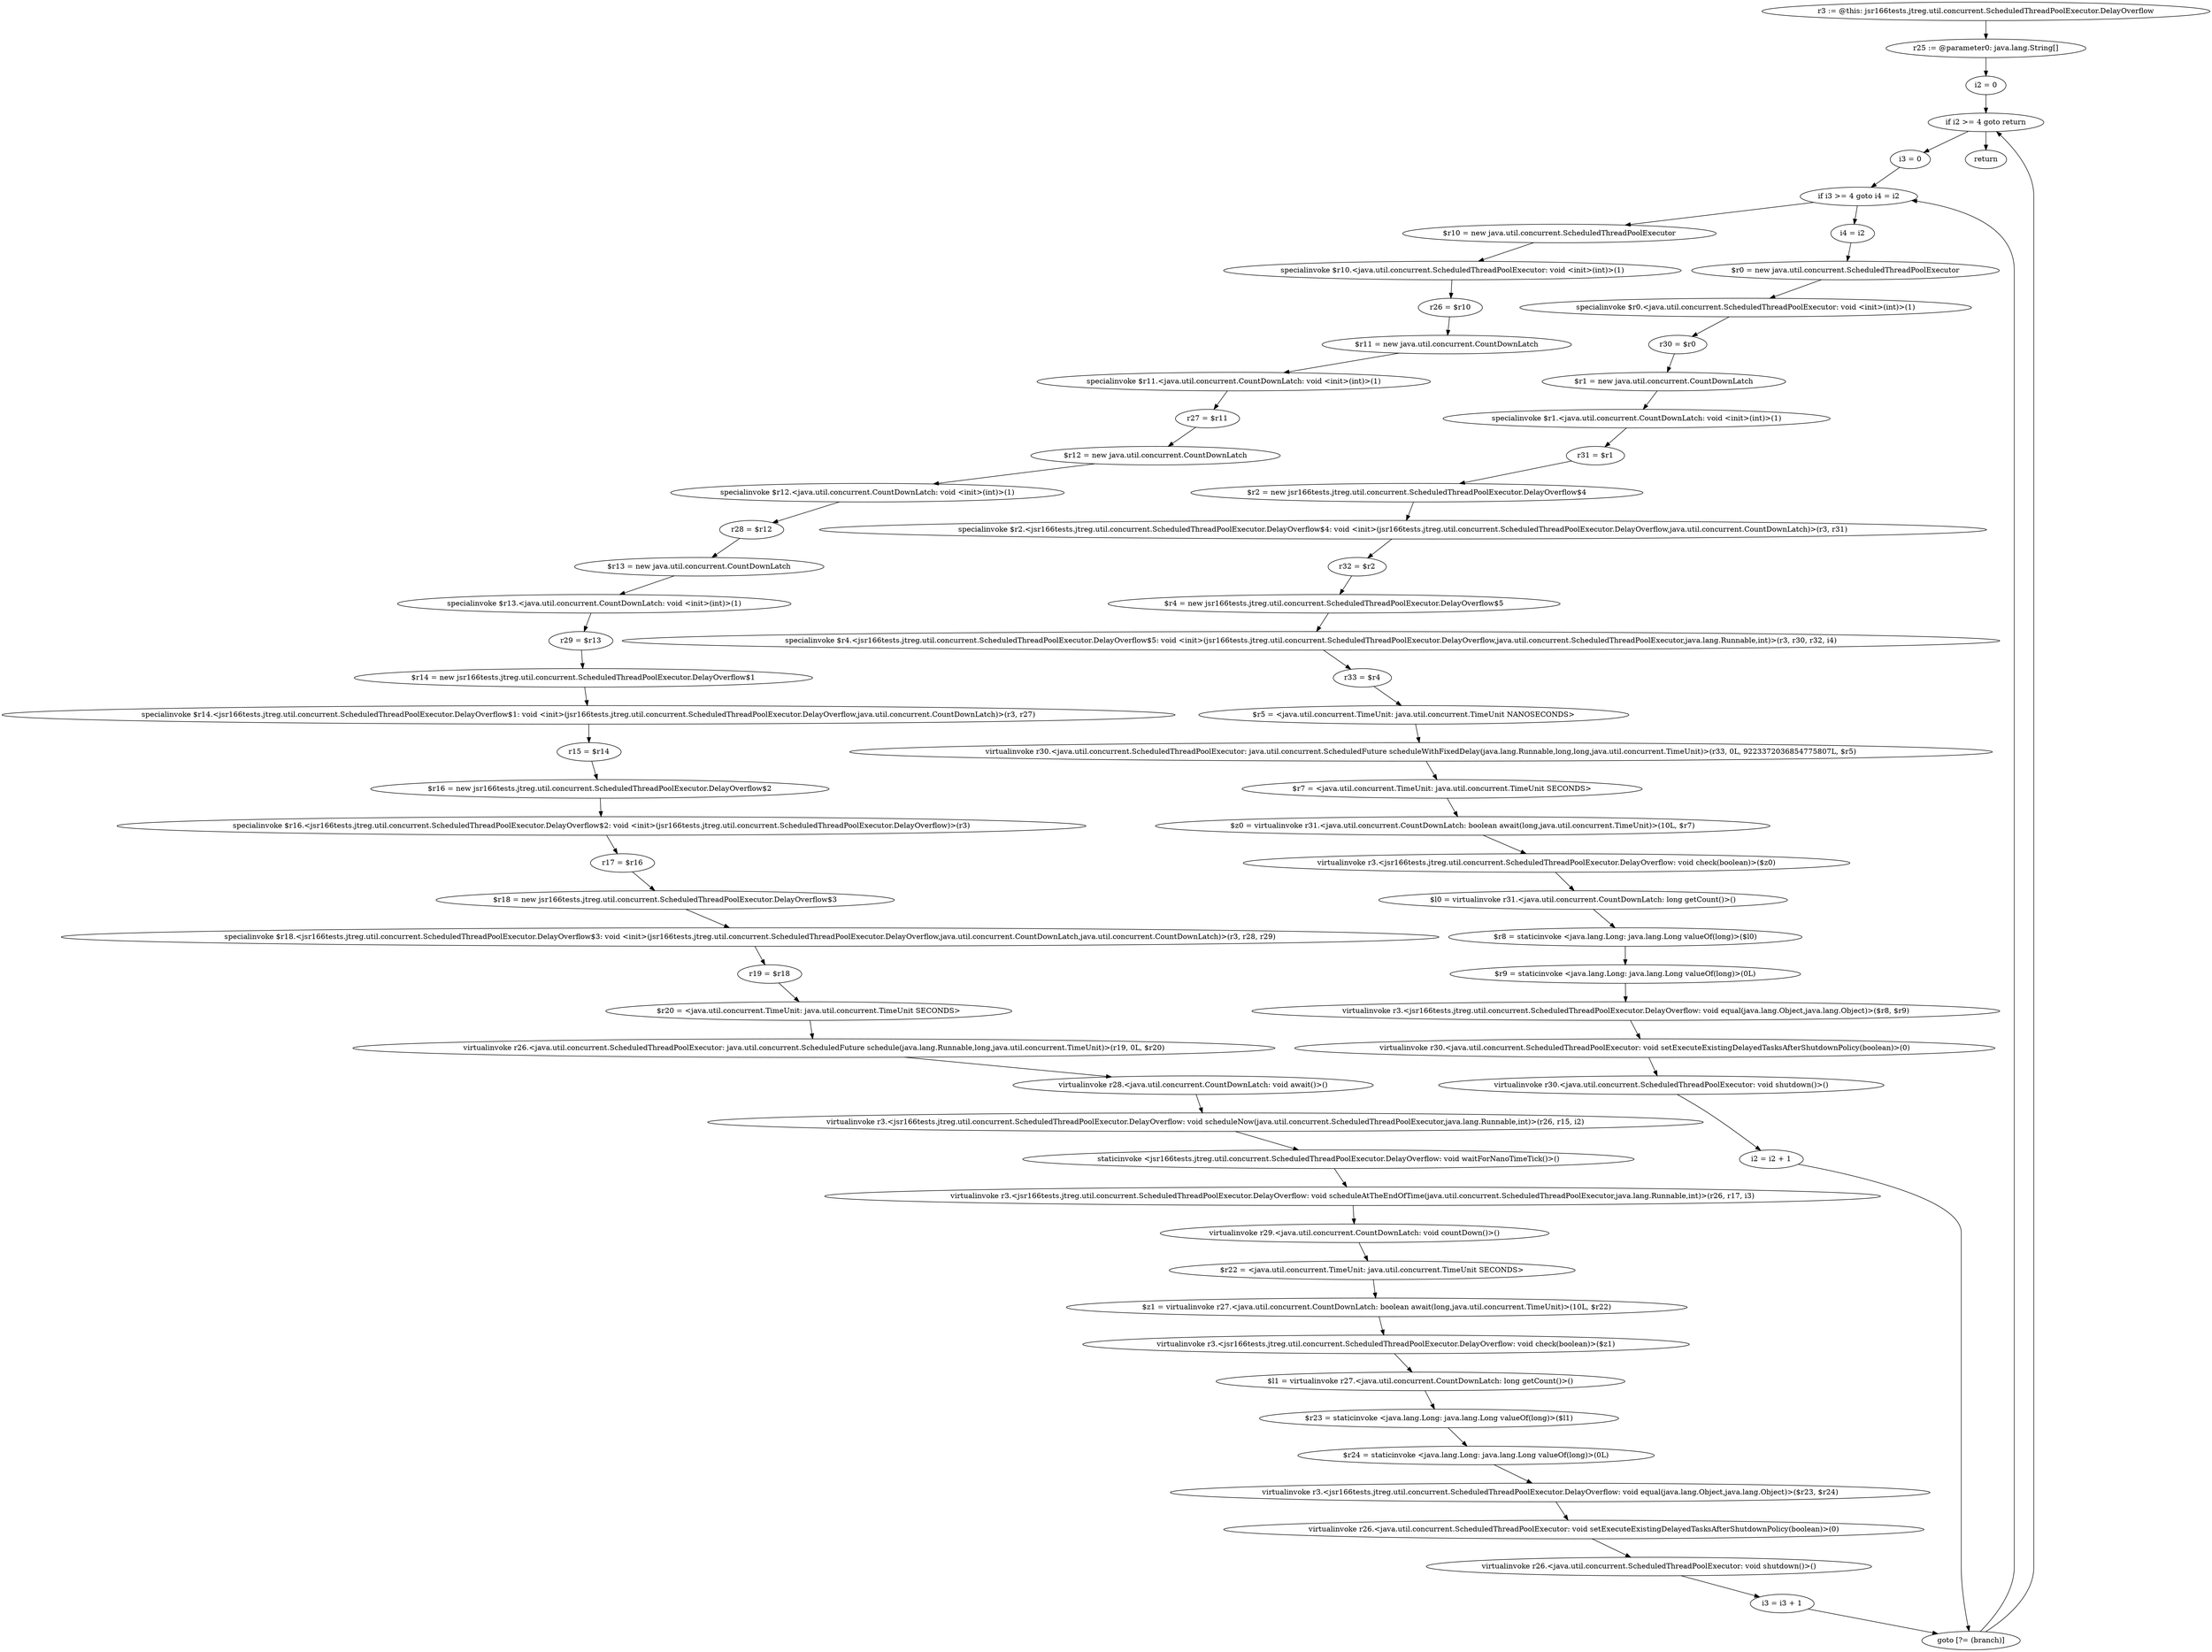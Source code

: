 digraph "unitGraph" {
    "r3 := @this: jsr166tests.jtreg.util.concurrent.ScheduledThreadPoolExecutor.DelayOverflow"
    "r25 := @parameter0: java.lang.String[]"
    "i2 = 0"
    "if i2 >= 4 goto return"
    "i3 = 0"
    "if i3 >= 4 goto i4 = i2"
    "$r10 = new java.util.concurrent.ScheduledThreadPoolExecutor"
    "specialinvoke $r10.<java.util.concurrent.ScheduledThreadPoolExecutor: void <init>(int)>(1)"
    "r26 = $r10"
    "$r11 = new java.util.concurrent.CountDownLatch"
    "specialinvoke $r11.<java.util.concurrent.CountDownLatch: void <init>(int)>(1)"
    "r27 = $r11"
    "$r12 = new java.util.concurrent.CountDownLatch"
    "specialinvoke $r12.<java.util.concurrent.CountDownLatch: void <init>(int)>(1)"
    "r28 = $r12"
    "$r13 = new java.util.concurrent.CountDownLatch"
    "specialinvoke $r13.<java.util.concurrent.CountDownLatch: void <init>(int)>(1)"
    "r29 = $r13"
    "$r14 = new jsr166tests.jtreg.util.concurrent.ScheduledThreadPoolExecutor.DelayOverflow$1"
    "specialinvoke $r14.<jsr166tests.jtreg.util.concurrent.ScheduledThreadPoolExecutor.DelayOverflow$1: void <init>(jsr166tests.jtreg.util.concurrent.ScheduledThreadPoolExecutor.DelayOverflow,java.util.concurrent.CountDownLatch)>(r3, r27)"
    "r15 = $r14"
    "$r16 = new jsr166tests.jtreg.util.concurrent.ScheduledThreadPoolExecutor.DelayOverflow$2"
    "specialinvoke $r16.<jsr166tests.jtreg.util.concurrent.ScheduledThreadPoolExecutor.DelayOverflow$2: void <init>(jsr166tests.jtreg.util.concurrent.ScheduledThreadPoolExecutor.DelayOverflow)>(r3)"
    "r17 = $r16"
    "$r18 = new jsr166tests.jtreg.util.concurrent.ScheduledThreadPoolExecutor.DelayOverflow$3"
    "specialinvoke $r18.<jsr166tests.jtreg.util.concurrent.ScheduledThreadPoolExecutor.DelayOverflow$3: void <init>(jsr166tests.jtreg.util.concurrent.ScheduledThreadPoolExecutor.DelayOverflow,java.util.concurrent.CountDownLatch,java.util.concurrent.CountDownLatch)>(r3, r28, r29)"
    "r19 = $r18"
    "$r20 = <java.util.concurrent.TimeUnit: java.util.concurrent.TimeUnit SECONDS>"
    "virtualinvoke r26.<java.util.concurrent.ScheduledThreadPoolExecutor: java.util.concurrent.ScheduledFuture schedule(java.lang.Runnable,long,java.util.concurrent.TimeUnit)>(r19, 0L, $r20)"
    "virtualinvoke r28.<java.util.concurrent.CountDownLatch: void await()>()"
    "virtualinvoke r3.<jsr166tests.jtreg.util.concurrent.ScheduledThreadPoolExecutor.DelayOverflow: void scheduleNow(java.util.concurrent.ScheduledThreadPoolExecutor,java.lang.Runnable,int)>(r26, r15, i2)"
    "staticinvoke <jsr166tests.jtreg.util.concurrent.ScheduledThreadPoolExecutor.DelayOverflow: void waitForNanoTimeTick()>()"
    "virtualinvoke r3.<jsr166tests.jtreg.util.concurrent.ScheduledThreadPoolExecutor.DelayOverflow: void scheduleAtTheEndOfTime(java.util.concurrent.ScheduledThreadPoolExecutor,java.lang.Runnable,int)>(r26, r17, i3)"
    "virtualinvoke r29.<java.util.concurrent.CountDownLatch: void countDown()>()"
    "$r22 = <java.util.concurrent.TimeUnit: java.util.concurrent.TimeUnit SECONDS>"
    "$z1 = virtualinvoke r27.<java.util.concurrent.CountDownLatch: boolean await(long,java.util.concurrent.TimeUnit)>(10L, $r22)"
    "virtualinvoke r3.<jsr166tests.jtreg.util.concurrent.ScheduledThreadPoolExecutor.DelayOverflow: void check(boolean)>($z1)"
    "$l1 = virtualinvoke r27.<java.util.concurrent.CountDownLatch: long getCount()>()"
    "$r23 = staticinvoke <java.lang.Long: java.lang.Long valueOf(long)>($l1)"
    "$r24 = staticinvoke <java.lang.Long: java.lang.Long valueOf(long)>(0L)"
    "virtualinvoke r3.<jsr166tests.jtreg.util.concurrent.ScheduledThreadPoolExecutor.DelayOverflow: void equal(java.lang.Object,java.lang.Object)>($r23, $r24)"
    "virtualinvoke r26.<java.util.concurrent.ScheduledThreadPoolExecutor: void setExecuteExistingDelayedTasksAfterShutdownPolicy(boolean)>(0)"
    "virtualinvoke r26.<java.util.concurrent.ScheduledThreadPoolExecutor: void shutdown()>()"
    "i3 = i3 + 1"
    "goto [?= (branch)]"
    "i4 = i2"
    "$r0 = new java.util.concurrent.ScheduledThreadPoolExecutor"
    "specialinvoke $r0.<java.util.concurrent.ScheduledThreadPoolExecutor: void <init>(int)>(1)"
    "r30 = $r0"
    "$r1 = new java.util.concurrent.CountDownLatch"
    "specialinvoke $r1.<java.util.concurrent.CountDownLatch: void <init>(int)>(1)"
    "r31 = $r1"
    "$r2 = new jsr166tests.jtreg.util.concurrent.ScheduledThreadPoolExecutor.DelayOverflow$4"
    "specialinvoke $r2.<jsr166tests.jtreg.util.concurrent.ScheduledThreadPoolExecutor.DelayOverflow$4: void <init>(jsr166tests.jtreg.util.concurrent.ScheduledThreadPoolExecutor.DelayOverflow,java.util.concurrent.CountDownLatch)>(r3, r31)"
    "r32 = $r2"
    "$r4 = new jsr166tests.jtreg.util.concurrent.ScheduledThreadPoolExecutor.DelayOverflow$5"
    "specialinvoke $r4.<jsr166tests.jtreg.util.concurrent.ScheduledThreadPoolExecutor.DelayOverflow$5: void <init>(jsr166tests.jtreg.util.concurrent.ScheduledThreadPoolExecutor.DelayOverflow,java.util.concurrent.ScheduledThreadPoolExecutor,java.lang.Runnable,int)>(r3, r30, r32, i4)"
    "r33 = $r4"
    "$r5 = <java.util.concurrent.TimeUnit: java.util.concurrent.TimeUnit NANOSECONDS>"
    "virtualinvoke r30.<java.util.concurrent.ScheduledThreadPoolExecutor: java.util.concurrent.ScheduledFuture scheduleWithFixedDelay(java.lang.Runnable,long,long,java.util.concurrent.TimeUnit)>(r33, 0L, 9223372036854775807L, $r5)"
    "$r7 = <java.util.concurrent.TimeUnit: java.util.concurrent.TimeUnit SECONDS>"
    "$z0 = virtualinvoke r31.<java.util.concurrent.CountDownLatch: boolean await(long,java.util.concurrent.TimeUnit)>(10L, $r7)"
    "virtualinvoke r3.<jsr166tests.jtreg.util.concurrent.ScheduledThreadPoolExecutor.DelayOverflow: void check(boolean)>($z0)"
    "$l0 = virtualinvoke r31.<java.util.concurrent.CountDownLatch: long getCount()>()"
    "$r8 = staticinvoke <java.lang.Long: java.lang.Long valueOf(long)>($l0)"
    "$r9 = staticinvoke <java.lang.Long: java.lang.Long valueOf(long)>(0L)"
    "virtualinvoke r3.<jsr166tests.jtreg.util.concurrent.ScheduledThreadPoolExecutor.DelayOverflow: void equal(java.lang.Object,java.lang.Object)>($r8, $r9)"
    "virtualinvoke r30.<java.util.concurrent.ScheduledThreadPoolExecutor: void setExecuteExistingDelayedTasksAfterShutdownPolicy(boolean)>(0)"
    "virtualinvoke r30.<java.util.concurrent.ScheduledThreadPoolExecutor: void shutdown()>()"
    "i2 = i2 + 1"
    "return"
    "r3 := @this: jsr166tests.jtreg.util.concurrent.ScheduledThreadPoolExecutor.DelayOverflow"->"r25 := @parameter0: java.lang.String[]";
    "r25 := @parameter0: java.lang.String[]"->"i2 = 0";
    "i2 = 0"->"if i2 >= 4 goto return";
    "if i2 >= 4 goto return"->"i3 = 0";
    "if i2 >= 4 goto return"->"return";
    "i3 = 0"->"if i3 >= 4 goto i4 = i2";
    "if i3 >= 4 goto i4 = i2"->"$r10 = new java.util.concurrent.ScheduledThreadPoolExecutor";
    "if i3 >= 4 goto i4 = i2"->"i4 = i2";
    "$r10 = new java.util.concurrent.ScheduledThreadPoolExecutor"->"specialinvoke $r10.<java.util.concurrent.ScheduledThreadPoolExecutor: void <init>(int)>(1)";
    "specialinvoke $r10.<java.util.concurrent.ScheduledThreadPoolExecutor: void <init>(int)>(1)"->"r26 = $r10";
    "r26 = $r10"->"$r11 = new java.util.concurrent.CountDownLatch";
    "$r11 = new java.util.concurrent.CountDownLatch"->"specialinvoke $r11.<java.util.concurrent.CountDownLatch: void <init>(int)>(1)";
    "specialinvoke $r11.<java.util.concurrent.CountDownLatch: void <init>(int)>(1)"->"r27 = $r11";
    "r27 = $r11"->"$r12 = new java.util.concurrent.CountDownLatch";
    "$r12 = new java.util.concurrent.CountDownLatch"->"specialinvoke $r12.<java.util.concurrent.CountDownLatch: void <init>(int)>(1)";
    "specialinvoke $r12.<java.util.concurrent.CountDownLatch: void <init>(int)>(1)"->"r28 = $r12";
    "r28 = $r12"->"$r13 = new java.util.concurrent.CountDownLatch";
    "$r13 = new java.util.concurrent.CountDownLatch"->"specialinvoke $r13.<java.util.concurrent.CountDownLatch: void <init>(int)>(1)";
    "specialinvoke $r13.<java.util.concurrent.CountDownLatch: void <init>(int)>(1)"->"r29 = $r13";
    "r29 = $r13"->"$r14 = new jsr166tests.jtreg.util.concurrent.ScheduledThreadPoolExecutor.DelayOverflow$1";
    "$r14 = new jsr166tests.jtreg.util.concurrent.ScheduledThreadPoolExecutor.DelayOverflow$1"->"specialinvoke $r14.<jsr166tests.jtreg.util.concurrent.ScheduledThreadPoolExecutor.DelayOverflow$1: void <init>(jsr166tests.jtreg.util.concurrent.ScheduledThreadPoolExecutor.DelayOverflow,java.util.concurrent.CountDownLatch)>(r3, r27)";
    "specialinvoke $r14.<jsr166tests.jtreg.util.concurrent.ScheduledThreadPoolExecutor.DelayOverflow$1: void <init>(jsr166tests.jtreg.util.concurrent.ScheduledThreadPoolExecutor.DelayOverflow,java.util.concurrent.CountDownLatch)>(r3, r27)"->"r15 = $r14";
    "r15 = $r14"->"$r16 = new jsr166tests.jtreg.util.concurrent.ScheduledThreadPoolExecutor.DelayOverflow$2";
    "$r16 = new jsr166tests.jtreg.util.concurrent.ScheduledThreadPoolExecutor.DelayOverflow$2"->"specialinvoke $r16.<jsr166tests.jtreg.util.concurrent.ScheduledThreadPoolExecutor.DelayOverflow$2: void <init>(jsr166tests.jtreg.util.concurrent.ScheduledThreadPoolExecutor.DelayOverflow)>(r3)";
    "specialinvoke $r16.<jsr166tests.jtreg.util.concurrent.ScheduledThreadPoolExecutor.DelayOverflow$2: void <init>(jsr166tests.jtreg.util.concurrent.ScheduledThreadPoolExecutor.DelayOverflow)>(r3)"->"r17 = $r16";
    "r17 = $r16"->"$r18 = new jsr166tests.jtreg.util.concurrent.ScheduledThreadPoolExecutor.DelayOverflow$3";
    "$r18 = new jsr166tests.jtreg.util.concurrent.ScheduledThreadPoolExecutor.DelayOverflow$3"->"specialinvoke $r18.<jsr166tests.jtreg.util.concurrent.ScheduledThreadPoolExecutor.DelayOverflow$3: void <init>(jsr166tests.jtreg.util.concurrent.ScheduledThreadPoolExecutor.DelayOverflow,java.util.concurrent.CountDownLatch,java.util.concurrent.CountDownLatch)>(r3, r28, r29)";
    "specialinvoke $r18.<jsr166tests.jtreg.util.concurrent.ScheduledThreadPoolExecutor.DelayOverflow$3: void <init>(jsr166tests.jtreg.util.concurrent.ScheduledThreadPoolExecutor.DelayOverflow,java.util.concurrent.CountDownLatch,java.util.concurrent.CountDownLatch)>(r3, r28, r29)"->"r19 = $r18";
    "r19 = $r18"->"$r20 = <java.util.concurrent.TimeUnit: java.util.concurrent.TimeUnit SECONDS>";
    "$r20 = <java.util.concurrent.TimeUnit: java.util.concurrent.TimeUnit SECONDS>"->"virtualinvoke r26.<java.util.concurrent.ScheduledThreadPoolExecutor: java.util.concurrent.ScheduledFuture schedule(java.lang.Runnable,long,java.util.concurrent.TimeUnit)>(r19, 0L, $r20)";
    "virtualinvoke r26.<java.util.concurrent.ScheduledThreadPoolExecutor: java.util.concurrent.ScheduledFuture schedule(java.lang.Runnable,long,java.util.concurrent.TimeUnit)>(r19, 0L, $r20)"->"virtualinvoke r28.<java.util.concurrent.CountDownLatch: void await()>()";
    "virtualinvoke r28.<java.util.concurrent.CountDownLatch: void await()>()"->"virtualinvoke r3.<jsr166tests.jtreg.util.concurrent.ScheduledThreadPoolExecutor.DelayOverflow: void scheduleNow(java.util.concurrent.ScheduledThreadPoolExecutor,java.lang.Runnable,int)>(r26, r15, i2)";
    "virtualinvoke r3.<jsr166tests.jtreg.util.concurrent.ScheduledThreadPoolExecutor.DelayOverflow: void scheduleNow(java.util.concurrent.ScheduledThreadPoolExecutor,java.lang.Runnable,int)>(r26, r15, i2)"->"staticinvoke <jsr166tests.jtreg.util.concurrent.ScheduledThreadPoolExecutor.DelayOverflow: void waitForNanoTimeTick()>()";
    "staticinvoke <jsr166tests.jtreg.util.concurrent.ScheduledThreadPoolExecutor.DelayOverflow: void waitForNanoTimeTick()>()"->"virtualinvoke r3.<jsr166tests.jtreg.util.concurrent.ScheduledThreadPoolExecutor.DelayOverflow: void scheduleAtTheEndOfTime(java.util.concurrent.ScheduledThreadPoolExecutor,java.lang.Runnable,int)>(r26, r17, i3)";
    "virtualinvoke r3.<jsr166tests.jtreg.util.concurrent.ScheduledThreadPoolExecutor.DelayOverflow: void scheduleAtTheEndOfTime(java.util.concurrent.ScheduledThreadPoolExecutor,java.lang.Runnable,int)>(r26, r17, i3)"->"virtualinvoke r29.<java.util.concurrent.CountDownLatch: void countDown()>()";
    "virtualinvoke r29.<java.util.concurrent.CountDownLatch: void countDown()>()"->"$r22 = <java.util.concurrent.TimeUnit: java.util.concurrent.TimeUnit SECONDS>";
    "$r22 = <java.util.concurrent.TimeUnit: java.util.concurrent.TimeUnit SECONDS>"->"$z1 = virtualinvoke r27.<java.util.concurrent.CountDownLatch: boolean await(long,java.util.concurrent.TimeUnit)>(10L, $r22)";
    "$z1 = virtualinvoke r27.<java.util.concurrent.CountDownLatch: boolean await(long,java.util.concurrent.TimeUnit)>(10L, $r22)"->"virtualinvoke r3.<jsr166tests.jtreg.util.concurrent.ScheduledThreadPoolExecutor.DelayOverflow: void check(boolean)>($z1)";
    "virtualinvoke r3.<jsr166tests.jtreg.util.concurrent.ScheduledThreadPoolExecutor.DelayOverflow: void check(boolean)>($z1)"->"$l1 = virtualinvoke r27.<java.util.concurrent.CountDownLatch: long getCount()>()";
    "$l1 = virtualinvoke r27.<java.util.concurrent.CountDownLatch: long getCount()>()"->"$r23 = staticinvoke <java.lang.Long: java.lang.Long valueOf(long)>($l1)";
    "$r23 = staticinvoke <java.lang.Long: java.lang.Long valueOf(long)>($l1)"->"$r24 = staticinvoke <java.lang.Long: java.lang.Long valueOf(long)>(0L)";
    "$r24 = staticinvoke <java.lang.Long: java.lang.Long valueOf(long)>(0L)"->"virtualinvoke r3.<jsr166tests.jtreg.util.concurrent.ScheduledThreadPoolExecutor.DelayOverflow: void equal(java.lang.Object,java.lang.Object)>($r23, $r24)";
    "virtualinvoke r3.<jsr166tests.jtreg.util.concurrent.ScheduledThreadPoolExecutor.DelayOverflow: void equal(java.lang.Object,java.lang.Object)>($r23, $r24)"->"virtualinvoke r26.<java.util.concurrent.ScheduledThreadPoolExecutor: void setExecuteExistingDelayedTasksAfterShutdownPolicy(boolean)>(0)";
    "virtualinvoke r26.<java.util.concurrent.ScheduledThreadPoolExecutor: void setExecuteExistingDelayedTasksAfterShutdownPolicy(boolean)>(0)"->"virtualinvoke r26.<java.util.concurrent.ScheduledThreadPoolExecutor: void shutdown()>()";
    "virtualinvoke r26.<java.util.concurrent.ScheduledThreadPoolExecutor: void shutdown()>()"->"i3 = i3 + 1";
    "i3 = i3 + 1"->"goto [?= (branch)]";
    "goto [?= (branch)]"->"if i3 >= 4 goto i4 = i2";
    "i4 = i2"->"$r0 = new java.util.concurrent.ScheduledThreadPoolExecutor";
    "$r0 = new java.util.concurrent.ScheduledThreadPoolExecutor"->"specialinvoke $r0.<java.util.concurrent.ScheduledThreadPoolExecutor: void <init>(int)>(1)";
    "specialinvoke $r0.<java.util.concurrent.ScheduledThreadPoolExecutor: void <init>(int)>(1)"->"r30 = $r0";
    "r30 = $r0"->"$r1 = new java.util.concurrent.CountDownLatch";
    "$r1 = new java.util.concurrent.CountDownLatch"->"specialinvoke $r1.<java.util.concurrent.CountDownLatch: void <init>(int)>(1)";
    "specialinvoke $r1.<java.util.concurrent.CountDownLatch: void <init>(int)>(1)"->"r31 = $r1";
    "r31 = $r1"->"$r2 = new jsr166tests.jtreg.util.concurrent.ScheduledThreadPoolExecutor.DelayOverflow$4";
    "$r2 = new jsr166tests.jtreg.util.concurrent.ScheduledThreadPoolExecutor.DelayOverflow$4"->"specialinvoke $r2.<jsr166tests.jtreg.util.concurrent.ScheduledThreadPoolExecutor.DelayOverflow$4: void <init>(jsr166tests.jtreg.util.concurrent.ScheduledThreadPoolExecutor.DelayOverflow,java.util.concurrent.CountDownLatch)>(r3, r31)";
    "specialinvoke $r2.<jsr166tests.jtreg.util.concurrent.ScheduledThreadPoolExecutor.DelayOverflow$4: void <init>(jsr166tests.jtreg.util.concurrent.ScheduledThreadPoolExecutor.DelayOverflow,java.util.concurrent.CountDownLatch)>(r3, r31)"->"r32 = $r2";
    "r32 = $r2"->"$r4 = new jsr166tests.jtreg.util.concurrent.ScheduledThreadPoolExecutor.DelayOverflow$5";
    "$r4 = new jsr166tests.jtreg.util.concurrent.ScheduledThreadPoolExecutor.DelayOverflow$5"->"specialinvoke $r4.<jsr166tests.jtreg.util.concurrent.ScheduledThreadPoolExecutor.DelayOverflow$5: void <init>(jsr166tests.jtreg.util.concurrent.ScheduledThreadPoolExecutor.DelayOverflow,java.util.concurrent.ScheduledThreadPoolExecutor,java.lang.Runnable,int)>(r3, r30, r32, i4)";
    "specialinvoke $r4.<jsr166tests.jtreg.util.concurrent.ScheduledThreadPoolExecutor.DelayOverflow$5: void <init>(jsr166tests.jtreg.util.concurrent.ScheduledThreadPoolExecutor.DelayOverflow,java.util.concurrent.ScheduledThreadPoolExecutor,java.lang.Runnable,int)>(r3, r30, r32, i4)"->"r33 = $r4";
    "r33 = $r4"->"$r5 = <java.util.concurrent.TimeUnit: java.util.concurrent.TimeUnit NANOSECONDS>";
    "$r5 = <java.util.concurrent.TimeUnit: java.util.concurrent.TimeUnit NANOSECONDS>"->"virtualinvoke r30.<java.util.concurrent.ScheduledThreadPoolExecutor: java.util.concurrent.ScheduledFuture scheduleWithFixedDelay(java.lang.Runnable,long,long,java.util.concurrent.TimeUnit)>(r33, 0L, 9223372036854775807L, $r5)";
    "virtualinvoke r30.<java.util.concurrent.ScheduledThreadPoolExecutor: java.util.concurrent.ScheduledFuture scheduleWithFixedDelay(java.lang.Runnable,long,long,java.util.concurrent.TimeUnit)>(r33, 0L, 9223372036854775807L, $r5)"->"$r7 = <java.util.concurrent.TimeUnit: java.util.concurrent.TimeUnit SECONDS>";
    "$r7 = <java.util.concurrent.TimeUnit: java.util.concurrent.TimeUnit SECONDS>"->"$z0 = virtualinvoke r31.<java.util.concurrent.CountDownLatch: boolean await(long,java.util.concurrent.TimeUnit)>(10L, $r7)";
    "$z0 = virtualinvoke r31.<java.util.concurrent.CountDownLatch: boolean await(long,java.util.concurrent.TimeUnit)>(10L, $r7)"->"virtualinvoke r3.<jsr166tests.jtreg.util.concurrent.ScheduledThreadPoolExecutor.DelayOverflow: void check(boolean)>($z0)";
    "virtualinvoke r3.<jsr166tests.jtreg.util.concurrent.ScheduledThreadPoolExecutor.DelayOverflow: void check(boolean)>($z0)"->"$l0 = virtualinvoke r31.<java.util.concurrent.CountDownLatch: long getCount()>()";
    "$l0 = virtualinvoke r31.<java.util.concurrent.CountDownLatch: long getCount()>()"->"$r8 = staticinvoke <java.lang.Long: java.lang.Long valueOf(long)>($l0)";
    "$r8 = staticinvoke <java.lang.Long: java.lang.Long valueOf(long)>($l0)"->"$r9 = staticinvoke <java.lang.Long: java.lang.Long valueOf(long)>(0L)";
    "$r9 = staticinvoke <java.lang.Long: java.lang.Long valueOf(long)>(0L)"->"virtualinvoke r3.<jsr166tests.jtreg.util.concurrent.ScheduledThreadPoolExecutor.DelayOverflow: void equal(java.lang.Object,java.lang.Object)>($r8, $r9)";
    "virtualinvoke r3.<jsr166tests.jtreg.util.concurrent.ScheduledThreadPoolExecutor.DelayOverflow: void equal(java.lang.Object,java.lang.Object)>($r8, $r9)"->"virtualinvoke r30.<java.util.concurrent.ScheduledThreadPoolExecutor: void setExecuteExistingDelayedTasksAfterShutdownPolicy(boolean)>(0)";
    "virtualinvoke r30.<java.util.concurrent.ScheduledThreadPoolExecutor: void setExecuteExistingDelayedTasksAfterShutdownPolicy(boolean)>(0)"->"virtualinvoke r30.<java.util.concurrent.ScheduledThreadPoolExecutor: void shutdown()>()";
    "virtualinvoke r30.<java.util.concurrent.ScheduledThreadPoolExecutor: void shutdown()>()"->"i2 = i2 + 1";
    "i2 = i2 + 1"->"goto [?= (branch)]";
    "goto [?= (branch)]"->"if i2 >= 4 goto return";
}
